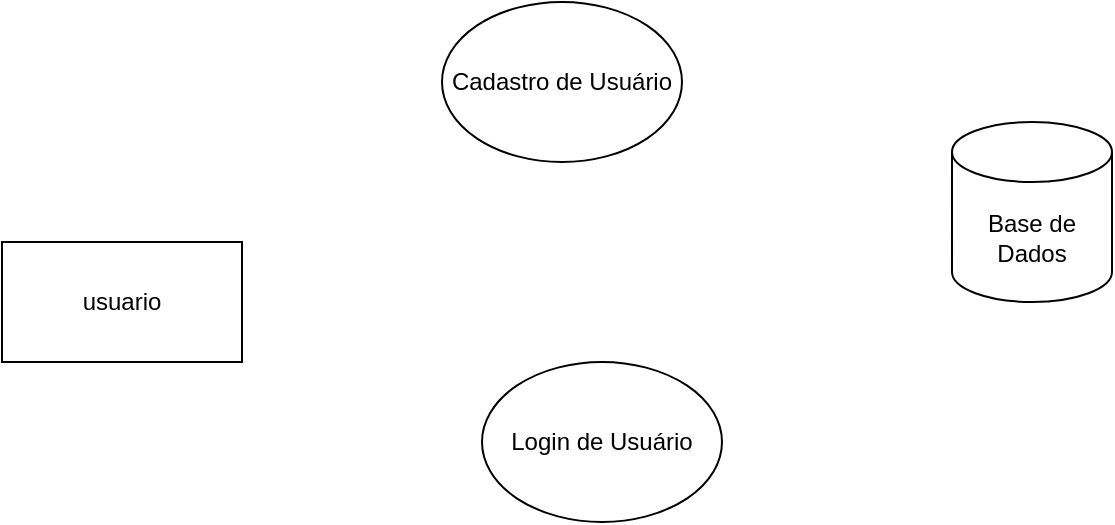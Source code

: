 <mxfile version="26.0.10">
  <diagram name="Página-1" id="5tLV3MJDC9tkRmV750l4">
    <mxGraphModel dx="983" dy="390" grid="1" gridSize="10" guides="1" tooltips="1" connect="1" arrows="1" fold="1" page="1" pageScale="1" pageWidth="1169" pageHeight="827" math="0" shadow="0">
      <root>
        <mxCell id="0" />
        <mxCell id="1" parent="0" />
        <mxCell id="JBnkcJjdI9WxcAN__8mf-1" value="usuario" style="rounded=0;whiteSpace=wrap;html=1;" vertex="1" parent="1">
          <mxGeometry x="70" y="180" width="120" height="60" as="geometry" />
        </mxCell>
        <mxCell id="JBnkcJjdI9WxcAN__8mf-2" value="Cadastro de Usuário" style="ellipse;whiteSpace=wrap;html=1;" vertex="1" parent="1">
          <mxGeometry x="290" y="60" width="120" height="80" as="geometry" />
        </mxCell>
        <mxCell id="JBnkcJjdI9WxcAN__8mf-3" value="Login de Usuário" style="ellipse;whiteSpace=wrap;html=1;" vertex="1" parent="1">
          <mxGeometry x="310" y="240" width="120" height="80" as="geometry" />
        </mxCell>
        <mxCell id="JBnkcJjdI9WxcAN__8mf-4" value="Base de Dados" style="shape=cylinder3;whiteSpace=wrap;html=1;boundedLbl=1;backgroundOutline=1;size=15;" vertex="1" parent="1">
          <mxGeometry x="545" y="120" width="80" height="90" as="geometry" />
        </mxCell>
      </root>
    </mxGraphModel>
  </diagram>
</mxfile>
